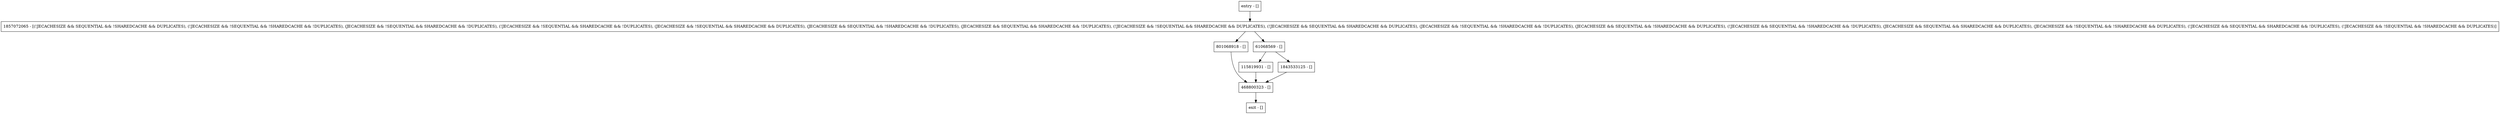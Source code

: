 digraph <init> {
node [shape=record];
entry [label="entry - []"];
exit [label="exit - []"];
115819931 [label="115819931 - []"];
801068918 [label="801068918 - []"];
1843533125 [label="1843533125 - []"];
61068569 [label="61068569 - []"];
1857072065 [label="1857072065 - [(!JECACHESIZE && SEQUENTIAL && !SHAREDCACHE && DUPLICATES), (!JECACHESIZE && !SEQUENTIAL && !SHAREDCACHE && !DUPLICATES), (JECACHESIZE && !SEQUENTIAL && SHAREDCACHE && !DUPLICATES), (!JECACHESIZE && !SEQUENTIAL && SHAREDCACHE && !DUPLICATES), (JECACHESIZE && !SEQUENTIAL && SHAREDCACHE && DUPLICATES), (JECACHESIZE && SEQUENTIAL && !SHAREDCACHE && !DUPLICATES), (JECACHESIZE && SEQUENTIAL && SHAREDCACHE && !DUPLICATES), (!JECACHESIZE && !SEQUENTIAL && SHAREDCACHE && DUPLICATES), (!JECACHESIZE && SEQUENTIAL && SHAREDCACHE && DUPLICATES), (JECACHESIZE && !SEQUENTIAL && !SHAREDCACHE && !DUPLICATES), (JECACHESIZE && SEQUENTIAL && !SHAREDCACHE && DUPLICATES), (!JECACHESIZE && SEQUENTIAL && !SHAREDCACHE && !DUPLICATES), (JECACHESIZE && SEQUENTIAL && SHAREDCACHE && DUPLICATES), (JECACHESIZE && !SEQUENTIAL && !SHAREDCACHE && DUPLICATES), (!JECACHESIZE && SEQUENTIAL && SHAREDCACHE && !DUPLICATES), (!JECACHESIZE && !SEQUENTIAL && !SHAREDCACHE && DUPLICATES)]"];
468800323 [label="468800323 - []"];
entry;
exit;
entry -> 1857072065;
115819931 -> 468800323;
801068918 -> 468800323;
1843533125 -> 468800323;
61068569 -> 115819931;
61068569 -> 1843533125;
1857072065 -> 801068918;
1857072065 -> 61068569;
468800323 -> exit;
}
